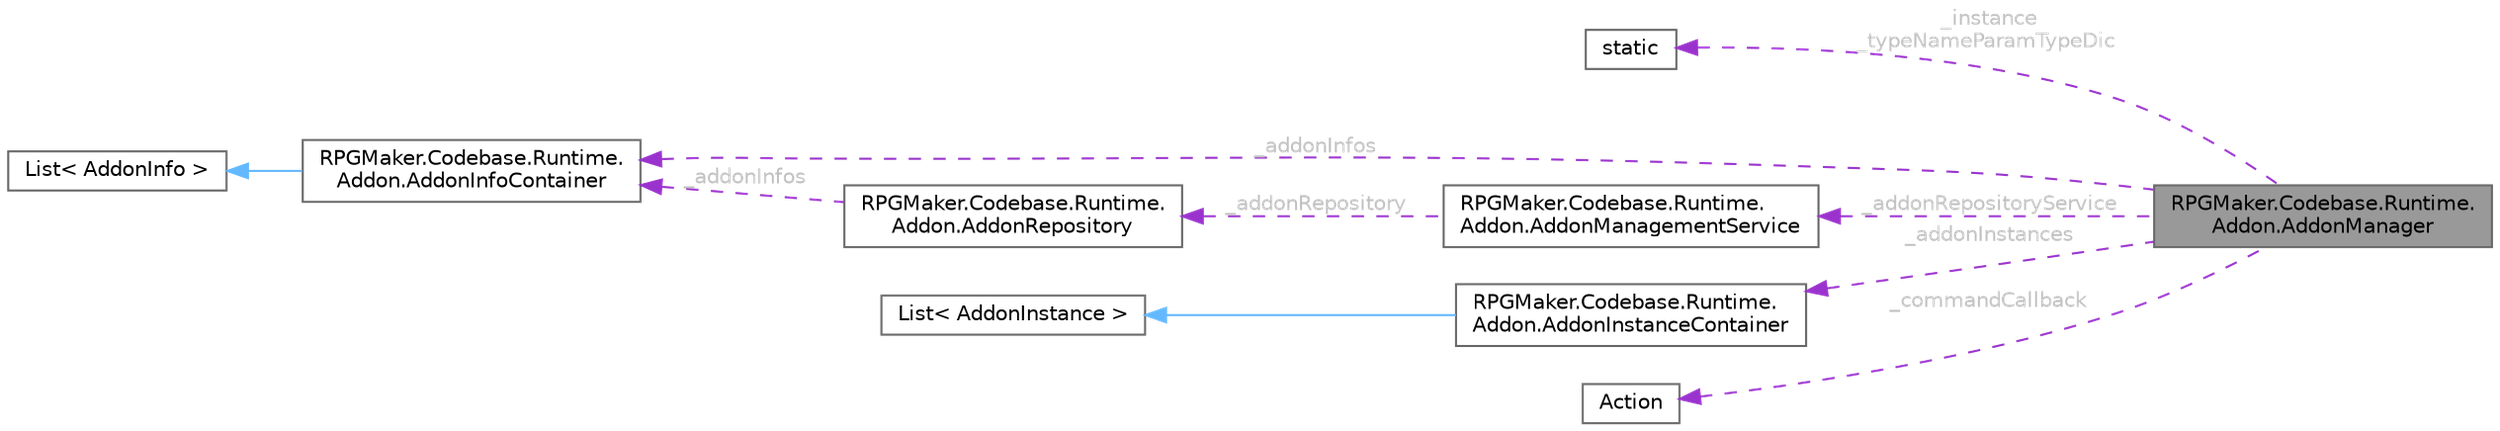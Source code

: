 digraph "RPGMaker.Codebase.Runtime.Addon.AddonManager"
{
 // LATEX_PDF_SIZE
  bgcolor="transparent";
  edge [fontname=Helvetica,fontsize=10,labelfontname=Helvetica,labelfontsize=10];
  node [fontname=Helvetica,fontsize=10,shape=box,height=0.2,width=0.4];
  rankdir="LR";
  Node1 [id="Node000001",label="RPGMaker.Codebase.Runtime.\lAddon.AddonManager",height=0.2,width=0.4,color="gray40", fillcolor="grey60", style="filled", fontcolor="black",tooltip="アドオン管理者"];
  Node2 -> Node1 [id="edge1_Node000001_Node000002",dir="back",color="darkorchid3",style="dashed",tooltip=" ",label=" _instance\n_typeNameParamTypeDic",fontcolor="grey" ];
  Node2 [id="Node000002",label="static",height=0.2,width=0.4,color="gray40", fillcolor="white", style="filled",tooltip=" "];
  Node3 -> Node1 [id="edge2_Node000001_Node000003",dir="back",color="darkorchid3",style="dashed",tooltip=" ",label=" _addonRepositoryService",fontcolor="grey" ];
  Node3 [id="Node000003",label="RPGMaker.Codebase.Runtime.\lAddon.AddonManagementService",height=0.2,width=0.4,color="gray40", fillcolor="white", style="filled",URL="$d8/dc4/class_r_p_g_maker_1_1_codebase_1_1_runtime_1_1_addon_1_1_addon_management_service.html",tooltip="アドオン管理サービス"];
  Node4 -> Node3 [id="edge3_Node000003_Node000004",dir="back",color="darkorchid3",style="dashed",tooltip=" ",label=" _addonRepository",fontcolor="grey" ];
  Node4 [id="Node000004",label="RPGMaker.Codebase.Runtime.\lAddon.AddonRepository",height=0.2,width=0.4,color="gray40", fillcolor="white", style="filled",URL="$d5/dd2/class_r_p_g_maker_1_1_codebase_1_1_runtime_1_1_addon_1_1_addon_repository.html",tooltip="アドオン・レポジトリ―"];
  Node5 -> Node4 [id="edge4_Node000004_Node000005",dir="back",color="darkorchid3",style="dashed",tooltip=" ",label=" _addonInfos",fontcolor="grey" ];
  Node5 [id="Node000005",label="RPGMaker.Codebase.Runtime.\lAddon.AddonInfoContainer",height=0.2,width=0.4,color="gray40", fillcolor="white", style="filled",URL="$d5/d44/class_r_p_g_maker_1_1_codebase_1_1_runtime_1_1_addon_1_1_addon_info_container.html",tooltip="アドオン情報コンテナー"];
  Node6 -> Node5 [id="edge5_Node000005_Node000006",dir="back",color="steelblue1",style="solid",tooltip=" "];
  Node6 [id="Node000006",label="List\< AddonInfo \>",height=0.2,width=0.4,color="gray40", fillcolor="white", style="filled",tooltip=" "];
  Node7 -> Node1 [id="edge6_Node000001_Node000007",dir="back",color="darkorchid3",style="dashed",tooltip=" ",label=" _addonInstances",fontcolor="grey" ];
  Node7 [id="Node000007",label="RPGMaker.Codebase.Runtime.\lAddon.AddonInstanceContainer",height=0.2,width=0.4,color="gray40", fillcolor="white", style="filled",URL="$dd/d3c/class_r_p_g_maker_1_1_codebase_1_1_runtime_1_1_addon_1_1_addon_instance_container.html",tooltip="アドオン実体コンテナー"];
  Node8 -> Node7 [id="edge7_Node000007_Node000008",dir="back",color="steelblue1",style="solid",tooltip=" "];
  Node8 [id="Node000008",label="List\< AddonInstance \>",height=0.2,width=0.4,color="gray40", fillcolor="white", style="filled",tooltip=" "];
  Node9 -> Node1 [id="edge8_Node000001_Node000009",dir="back",color="darkorchid3",style="dashed",tooltip=" ",label=" _commandCallback",fontcolor="grey" ];
  Node9 [id="Node000009",label="Action",height=0.2,width=0.4,color="gray40", fillcolor="white", style="filled",tooltip=" "];
  Node5 -> Node1 [id="edge9_Node000001_Node000005",dir="back",color="darkorchid3",style="dashed",tooltip=" ",label=" _addonInfos",fontcolor="grey" ];
}
